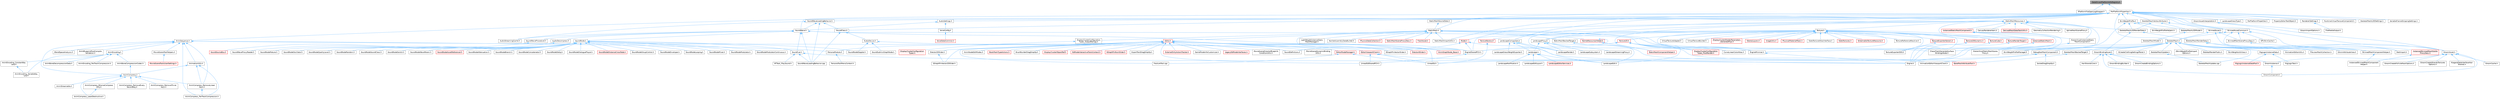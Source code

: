 digraph "DataDrivenPlatformInfoRegistry.h"
{
 // INTERACTIVE_SVG=YES
 // LATEX_PDF_SIZE
  bgcolor="transparent";
  edge [fontname=Helvetica,fontsize=10,labelfontname=Helvetica,labelfontsize=10];
  node [fontname=Helvetica,fontsize=10,shape=box,height=0.2,width=0.4];
  Node1 [id="Node000001",label="DataDrivenPlatformInfoRegistry.h",height=0.2,width=0.4,color="gray40", fillcolor="grey60", style="filled", fontcolor="black",tooltip=" "];
  Node1 -> Node2 [id="edge1_Node000001_Node000002",dir="back",color="steelblue1",style="solid",tooltip=" "];
  Node2 [id="Node000002",label="IPlatformFileOpenLogWrapper.h",height=0.2,width=0.4,color="grey40", fillcolor="white", style="filled",URL="$d2/d2f/IPlatformFileOpenLogWrapper_8h.html",tooltip=" "];
  Node1 -> Node3 [id="edge2_Node000001_Node000003",dir="back",color="steelblue1",style="solid",tooltip=" "];
  Node3 [id="Node000003",label="PerPlatformProperties.h",height=0.2,width=0.4,color="grey40", fillcolor="white", style="filled",URL="$df/d71/CoreUObject_2Public_2UObject_2PerPlatformProperties_8h.html",tooltip=" "];
  Node3 -> Node4 [id="edge3_Node000003_Node000004",dir="back",color="steelblue1",style="solid",tooltip=" "];
  Node4 [id="Node000004",label="AnimSequence.h",height=0.2,width=0.4,color="grey40", fillcolor="white", style="filled",URL="$d0/d8a/AnimSequence_8h.html",tooltip=" "];
  Node4 -> Node5 [id="edge4_Node000004_Node000005",dir="back",color="steelblue1",style="solid",tooltip=" "];
  Node5 [id="Node000005",label="AnimBlueprintPostCompile\lValidation.h",height=0.2,width=0.4,color="grey40", fillcolor="white", style="filled",URL="$de/d1b/AnimBlueprintPostCompileValidation_8h.html",tooltip=" "];
  Node4 -> Node6 [id="edge5_Node000004_Node000006",dir="back",color="steelblue1",style="solid",tooltip=" "];
  Node6 [id="Node000006",label="AnimCompress.h",height=0.2,width=0.4,color="grey40", fillcolor="white", style="filled",URL="$dd/d6d/AnimCompress_8h.html",tooltip=" "];
  Node6 -> Node7 [id="edge6_Node000006_Node000007",dir="back",color="steelblue1",style="solid",tooltip=" "];
  Node7 [id="Node000007",label="AnimCompress_BitwiseCompress\lOnly.h",height=0.2,width=0.4,color="grey40", fillcolor="white", style="filled",URL="$df/dd5/AnimCompress__BitwiseCompressOnly_8h.html",tooltip=" "];
  Node7 -> Node8 [id="edge7_Node000007_Node000008",dir="back",color="steelblue1",style="solid",tooltip=" "];
  Node8 [id="Node000008",label="AnimCompress_LeastDestructive.h",height=0.2,width=0.4,color="grey40", fillcolor="white", style="filled",URL="$da/d93/AnimCompress__LeastDestructive_8h.html",tooltip=" "];
  Node6 -> Node8 [id="edge8_Node000006_Node000008",dir="back",color="steelblue1",style="solid",tooltip=" "];
  Node6 -> Node9 [id="edge9_Node000006_Node000009",dir="back",color="steelblue1",style="solid",tooltip=" "];
  Node9 [id="Node000009",label="AnimCompress_RemoveEvery\lSecondKey.h",height=0.2,width=0.4,color="grey40", fillcolor="white", style="filled",URL="$d6/dc2/AnimCompress__RemoveEverySecondKey_8h.html",tooltip=" "];
  Node6 -> Node10 [id="edge10_Node000006_Node000010",dir="back",color="steelblue1",style="solid",tooltip=" "];
  Node10 [id="Node000010",label="AnimCompress_RemoveLinear\lKeys.h",height=0.2,width=0.4,color="grey40", fillcolor="white", style="filled",URL="$d1/d0a/AnimCompress__RemoveLinearKeys_8h.html",tooltip=" "];
  Node10 -> Node11 [id="edge11_Node000010_Node000011",dir="back",color="steelblue1",style="solid",tooltip=" "];
  Node11 [id="Node000011",label="AnimCompress_PerTrackCompression.h",height=0.2,width=0.4,color="grey40", fillcolor="white", style="filled",URL="$d1/d22/AnimCompress__PerTrackCompression_8h.html",tooltip=" "];
  Node6 -> Node12 [id="edge12_Node000006_Node000012",dir="back",color="steelblue1",style="solid",tooltip=" "];
  Node12 [id="Node000012",label="AnimCompress_RemoveTrivial\lKeys.h",height=0.2,width=0.4,color="grey40", fillcolor="white", style="filled",URL="$d0/d60/AnimCompress__RemoveTrivialKeys_8h.html",tooltip=" "];
  Node6 -> Node13 [id="edge13_Node000006_Node000013",dir="back",color="steelblue1",style="solid",tooltip=" "];
  Node13 [id="Node000013",label="AnimStreamable.h",height=0.2,width=0.4,color="grey40", fillcolor="white", style="filled",URL="$d1/d46/AnimStreamable_8h.html",tooltip=" "];
  Node4 -> Node11 [id="edge14_Node000004_Node000011",dir="back",color="steelblue1",style="solid",tooltip=" "];
  Node4 -> Node10 [id="edge15_Node000004_Node000010",dir="back",color="steelblue1",style="solid",tooltip=" "];
  Node4 -> Node14 [id="edge16_Node000004_Node000014",dir="back",color="steelblue1",style="solid",tooltip=" "];
  Node14 [id="Node000014",label="AnimEncoding.h",height=0.2,width=0.4,color="grey40", fillcolor="white", style="filled",URL="$d9/dfd/AnimEncoding_8h.html",tooltip=" "];
  Node14 -> Node15 [id="edge17_Node000014_Node000015",dir="back",color="steelblue1",style="solid",tooltip=" "];
  Node15 [id="Node000015",label="AnimBoneCompressionCodec.h",height=0.2,width=0.4,color="grey40", fillcolor="white", style="filled",URL="$dd/dc3/AnimBoneCompressionCodec_8h.html",tooltip=" "];
  Node15 -> Node6 [id="edge18_Node000015_Node000006",dir="back",color="steelblue1",style="solid",tooltip=" "];
  Node14 -> Node16 [id="edge19_Node000014_Node000016",dir="back",color="steelblue1",style="solid",tooltip=" "];
  Node16 [id="Node000016",label="AnimBoneDecompressionData.h",height=0.2,width=0.4,color="grey40", fillcolor="white", style="filled",URL="$d9/d92/AnimBoneDecompressionData_8h.html",tooltip=" "];
  Node14 -> Node17 [id="edge20_Node000014_Node000017",dir="back",color="steelblue1",style="solid",tooltip=" "];
  Node17 [id="Node000017",label="AnimEncoding_ConstantKey\lLerp.h",height=0.2,width=0.4,color="grey40", fillcolor="white", style="filled",URL="$d8/d74/AnimEncoding__ConstantKeyLerp_8h.html",tooltip=" "];
  Node17 -> Node18 [id="edge21_Node000017_Node000018",dir="back",color="steelblue1",style="solid",tooltip=" "];
  Node18 [id="Node000018",label="AnimEncoding_VariableKey\lLerp.h",height=0.2,width=0.4,color="grey40", fillcolor="white", style="filled",URL="$d7/d4b/AnimEncoding__VariableKeyLerp_8h.html",tooltip=" "];
  Node14 -> Node19 [id="edge22_Node000014_Node000019",dir="back",color="steelblue1",style="solid",tooltip=" "];
  Node19 [id="Node000019",label="AnimEncoding_PerTrackCompression.h",height=0.2,width=0.4,color="grey40", fillcolor="white", style="filled",URL="$dc/d27/AnimEncoding__PerTrackCompression_8h.html",tooltip=" "];
  Node14 -> Node18 [id="edge23_Node000014_Node000018",dir="back",color="steelblue1",style="solid",tooltip=" "];
  Node4 -> Node20 [id="edge24_Node000004_Node000020",dir="back",color="steelblue1",style="solid",tooltip=" "];
  Node20 [id="Node000020",label="AnimationUtils.h",height=0.2,width=0.4,color="grey40", fillcolor="white", style="filled",URL="$d6/db6/AnimationUtils_8h.html",tooltip=" "];
  Node20 -> Node6 [id="edge25_Node000020_Node000006",dir="back",color="steelblue1",style="solid",tooltip=" "];
  Node20 -> Node11 [id="edge26_Node000020_Node000011",dir="back",color="steelblue1",style="solid",tooltip=" "];
  Node20 -> Node10 [id="edge27_Node000020_Node000010",dir="back",color="steelblue1",style="solid",tooltip=" "];
  Node4 -> Node21 [id="edge28_Node000004_Node000021",dir="back",color="steelblue1",style="solid",tooltip=" "];
  Node21 [id="Node000021",label="BlendSpaceAnalysis.h",height=0.2,width=0.4,color="grey40", fillcolor="white", style="filled",URL="$d7/daf/BlendSpaceAnalysis_8h.html",tooltip=" "];
  Node4 -> Node22 [id="edge29_Node000004_Node000022",dir="back",color="steelblue1",style="solid",tooltip=" "];
  Node22 [id="Node000022",label="EngineSharedPCH.h",height=0.2,width=0.4,color="grey40", fillcolor="white", style="filled",URL="$dc/dbb/EngineSharedPCH_8h.html",tooltip=" "];
  Node22 -> Node23 [id="edge30_Node000022_Node000023",dir="back",color="steelblue1",style="solid",tooltip=" "];
  Node23 [id="Node000023",label="UnrealEdSharedPCH.h",height=0.2,width=0.4,color="grey40", fillcolor="white", style="filled",URL="$d1/de6/UnrealEdSharedPCH_8h.html",tooltip=" "];
  Node4 -> Node24 [id="edge31_Node000004_Node000024",dir="back",color="steelblue1",style="solid",tooltip=" "];
  Node24 [id="Node000024",label="MovieSceneToolHelpers.h",height=0.2,width=0.4,color="grey40", fillcolor="white", style="filled",URL="$d4/d0e/MovieSceneToolHelpers_8h.html",tooltip=" "];
  Node24 -> Node25 [id="edge32_Node000024_Node000025",dir="back",color="steelblue1",style="solid",tooltip=" "];
  Node25 [id="Node000025",label="MovieSceneToolsUserSettings.h",height=0.2,width=0.4,color="red", fillcolor="#FFF0F0", style="filled",URL="$d5/dab/MovieSceneToolsUserSettings_8h.html",tooltip=" "];
  Node4 -> Node29 [id="edge33_Node000004_Node000029",dir="back",color="steelblue1",style="solid",tooltip=" "];
  Node29 [id="Node000029",label="PersonaModule.h",height=0.2,width=0.4,color="grey40", fillcolor="white", style="filled",URL="$de/d74/PersonaModule_8h.html",tooltip=" "];
  Node29 -> Node30 [id="edge34_Node000029_Node000030",dir="back",color="steelblue1",style="solid",tooltip=" "];
  Node30 [id="Node000030",label="PersonaToolMenuContext.h",height=0.2,width=0.4,color="grey40", fillcolor="white", style="filled",URL="$d6/d6c/PersonaToolMenuContext_8h.html",tooltip=" "];
  Node3 -> Node31 [id="edge35_Node000003_Node000031",dir="back",color="steelblue1",style="solid",tooltip=" "];
  Node31 [id="Node000031",label="AudioSettings.h",height=0.2,width=0.4,color="grey40", fillcolor="white", style="filled",URL="$dc/dc5/AudioSettings_8h.html",tooltip=" "];
  Node31 -> Node32 [id="edge36_Node000031_Node000032",dir="back",color="steelblue1",style="solid",tooltip=" "];
  Node32 [id="Node000032",label="SoundWave.h",height=0.2,width=0.4,color="grey40", fillcolor="white", style="filled",URL="$d3/d6d/SoundWave_8h.html",tooltip=" "];
  Node32 -> Node33 [id="edge37_Node000032_Node000033",dir="back",color="steelblue1",style="solid",tooltip=" "];
  Node33 [id="Node000033",label="AudioDecompress.h",height=0.2,width=0.4,color="grey40", fillcolor="white", style="filled",URL="$d9/dfd/AudioDecompress_8h.html",tooltip=" "];
  Node33 -> Node34 [id="edge38_Node000033_Node000034",dir="back",color="steelblue1",style="solid",tooltip=" "];
  Node34 [id="Node000034",label="SoundWaveProxyReader.h",height=0.2,width=0.4,color="grey40", fillcolor="white", style="filled",URL="$d1/d23/SoundWaveProxyReader_8h.html",tooltip=" "];
  Node32 -> Node35 [id="edge39_Node000032_Node000035",dir="back",color="steelblue1",style="solid",tooltip=" "];
  Node35 [id="Node000035",label="AudioStreamingCache.h",height=0.2,width=0.4,color="grey40", fillcolor="white", style="filled",URL="$d2/dc1/AudioStreamingCache_8h.html",tooltip=" "];
  Node32 -> Node36 [id="edge40_Node000032_Node000036",dir="back",color="steelblue1",style="solid",tooltip=" "];
  Node36 [id="Node000036",label="EngineMinimal.h",height=0.2,width=0.4,color="grey40", fillcolor="white", style="filled",URL="$d0/d2c/EngineMinimal_8h.html",tooltip=" "];
  Node36 -> Node37 [id="edge41_Node000036_Node000037",dir="back",color="steelblue1",style="solid",tooltip=" "];
  Node37 [id="Node000037",label="Engine.h",height=0.2,width=0.4,color="grey40", fillcolor="white", style="filled",URL="$d1/d34/Public_2Engine_8h.html",tooltip=" "];
  Node32 -> Node22 [id="edge42_Node000032_Node000022",dir="back",color="steelblue1",style="solid",tooltip=" "];
  Node32 -> Node38 [id="edge43_Node000032_Node000038",dir="back",color="steelblue1",style="solid",tooltip=" "];
  Node38 [id="Node000038",label="SoundCue.h",height=0.2,width=0.4,color="grey40", fillcolor="white", style="filled",URL="$d8/d0b/SoundCue_8h.html",tooltip=" "];
  Node38 -> Node39 [id="edge44_Node000038_Node000039",dir="back",color="steelblue1",style="solid",tooltip=" "];
  Node39 [id="Node000039",label="BTTask_PlaySound.h",height=0.2,width=0.4,color="grey40", fillcolor="white", style="filled",URL="$d8/d54/BTTask__PlaySound_8h.html",tooltip=" "];
  Node38 -> Node37 [id="edge45_Node000038_Node000037",dir="back",color="steelblue1",style="solid",tooltip=" "];
  Node38 -> Node40 [id="edge46_Node000038_Node000040",dir="back",color="steelblue1",style="solid",tooltip=" "];
  Node40 [id="Node000040",label="SoundWaveLoadingBehavior.cpp",height=0.2,width=0.4,color="grey40", fillcolor="white", style="filled",URL="$d7/d95/SoundWaveLoadingBehavior_8cpp.html",tooltip=" "];
  Node32 -> Node41 [id="edge47_Node000032_Node000041",dir="back",color="steelblue1",style="solid",tooltip=" "];
  Node41 [id="Node000041",label="SoundNode.h",height=0.2,width=0.4,color="grey40", fillcolor="white", style="filled",URL="$da/d8b/SoundNode_8h.html",tooltip=" "];
  Node41 -> Node38 [id="edge48_Node000041_Node000038",dir="back",color="steelblue1",style="solid",tooltip=" "];
  Node41 -> Node42 [id="edge49_Node000041_Node000042",dir="back",color="steelblue1",style="solid",tooltip=" "];
  Node42 [id="Node000042",label="SoundNodeAssetReferencer.h",height=0.2,width=0.4,color="red", fillcolor="#FFF0F0", style="filled",URL="$d8/d71/SoundNodeAssetReferencer_8h.html",tooltip=" "];
  Node41 -> Node44 [id="edge50_Node000041_Node000044",dir="back",color="steelblue1",style="solid",tooltip=" "];
  Node44 [id="Node000044",label="SoundNodeAttenuation.h",height=0.2,width=0.4,color="grey40", fillcolor="white", style="filled",URL="$d0/d9d/SoundNodeAttenuation_8h.html",tooltip=" "];
  Node41 -> Node45 [id="edge51_Node000041_Node000045",dir="back",color="steelblue1",style="solid",tooltip=" "];
  Node45 [id="Node000045",label="SoundNodeBranch.h",height=0.2,width=0.4,color="grey40", fillcolor="white", style="filled",URL="$da/d79/SoundNodeBranch_8h.html",tooltip=" "];
  Node41 -> Node46 [id="edge52_Node000041_Node000046",dir="back",color="steelblue1",style="solid",tooltip=" "];
  Node46 [id="Node000046",label="SoundNodeConcatenator.h",height=0.2,width=0.4,color="grey40", fillcolor="white", style="filled",URL="$da/d65/SoundNodeConcatenator_8h.html",tooltip=" "];
  Node41 -> Node47 [id="edge53_Node000041_Node000047",dir="back",color="steelblue1",style="solid",tooltip=" "];
  Node47 [id="Node000047",label="SoundNodeDelay.h",height=0.2,width=0.4,color="grey40", fillcolor="white", style="filled",URL="$d2/d23/SoundNodeDelay_8h.html",tooltip=" "];
  Node41 -> Node48 [id="edge54_Node000041_Node000048",dir="back",color="steelblue1",style="solid",tooltip=" "];
  Node48 [id="Node000048",label="SoundNodeDialoguePlayer.h",height=0.2,width=0.4,color="grey40", fillcolor="white", style="filled",URL="$d5/dd3/SoundNodeDialoguePlayer_8h.html",tooltip=" "];
  Node41 -> Node49 [id="edge55_Node000041_Node000049",dir="back",color="steelblue1",style="solid",tooltip=" "];
  Node49 [id="Node000049",label="SoundNodeDistanceCrossFade.h",height=0.2,width=0.4,color="red", fillcolor="#FFF0F0", style="filled",URL="$df/da7/SoundNodeDistanceCrossFade_8h.html",tooltip=" "];
  Node41 -> Node51 [id="edge56_Node000041_Node000051",dir="back",color="steelblue1",style="solid",tooltip=" "];
  Node51 [id="Node000051",label="SoundNodeDoppler.h",height=0.2,width=0.4,color="grey40", fillcolor="white", style="filled",URL="$d1/d51/SoundNodeDoppler_8h.html",tooltip=" "];
  Node41 -> Node52 [id="edge57_Node000041_Node000052",dir="back",color="steelblue1",style="solid",tooltip=" "];
  Node52 [id="Node000052",label="SoundNodeEnveloper.h",height=0.2,width=0.4,color="grey40", fillcolor="white", style="filled",URL="$d8/db7/SoundNodeEnveloper_8h.html",tooltip=" "];
  Node41 -> Node53 [id="edge58_Node000041_Node000053",dir="back",color="steelblue1",style="solid",tooltip=" "];
  Node53 [id="Node000053",label="SoundNodeGroupControl.h",height=0.2,width=0.4,color="grey40", fillcolor="white", style="filled",URL="$d6/db7/SoundNodeGroupControl_8h.html",tooltip=" "];
  Node41 -> Node54 [id="edge59_Node000041_Node000054",dir="back",color="steelblue1",style="solid",tooltip=" "];
  Node54 [id="Node000054",label="SoundNodeLooping.h",height=0.2,width=0.4,color="grey40", fillcolor="white", style="filled",URL="$d5/dcc/SoundNodeLooping_8h.html",tooltip=" "];
  Node41 -> Node55 [id="edge60_Node000041_Node000055",dir="back",color="steelblue1",style="solid",tooltip=" "];
  Node55 [id="Node000055",label="SoundNodeMature.h",height=0.2,width=0.4,color="grey40", fillcolor="white", style="filled",URL="$d0/d81/SoundNodeMature_8h.html",tooltip=" "];
  Node41 -> Node56 [id="edge61_Node000041_Node000056",dir="back",color="steelblue1",style="solid",tooltip=" "];
  Node56 [id="Node000056",label="SoundNodeMixer.h",height=0.2,width=0.4,color="grey40", fillcolor="white", style="filled",URL="$d5/d94/SoundNodeMixer_8h.html",tooltip=" "];
  Node41 -> Node57 [id="edge62_Node000041_Node000057",dir="back",color="steelblue1",style="solid",tooltip=" "];
  Node57 [id="Node000057",label="SoundNodeModulator.h",height=0.2,width=0.4,color="grey40", fillcolor="white", style="filled",URL="$d6/dab/SoundNodeModulator_8h.html",tooltip=" "];
  Node41 -> Node58 [id="edge63_Node000041_Node000058",dir="back",color="steelblue1",style="solid",tooltip=" "];
  Node58 [id="Node000058",label="SoundNodeModulatorContinuous.h",height=0.2,width=0.4,color="grey40", fillcolor="white", style="filled",URL="$d4/ddb/SoundNodeModulatorContinuous_8h.html",tooltip=" "];
  Node41 -> Node59 [id="edge64_Node000041_Node000059",dir="back",color="steelblue1",style="solid",tooltip=" "];
  Node59 [id="Node000059",label="SoundNodeOscillator.h",height=0.2,width=0.4,color="grey40", fillcolor="white", style="filled",URL="$d4/d80/SoundNodeOscillator_8h.html",tooltip=" "];
  Node41 -> Node60 [id="edge65_Node000041_Node000060",dir="back",color="steelblue1",style="solid",tooltip=" "];
  Node60 [id="Node000060",label="SoundNodeQualityLevel.h",height=0.2,width=0.4,color="grey40", fillcolor="white", style="filled",URL="$db/d51/SoundNodeQualityLevel_8h.html",tooltip=" "];
  Node41 -> Node61 [id="edge66_Node000041_Node000061",dir="back",color="steelblue1",style="solid",tooltip=" "];
  Node61 [id="Node000061",label="SoundNodeRandom.h",height=0.2,width=0.4,color="grey40", fillcolor="white", style="filled",URL="$da/d39/SoundNodeRandom_8h.html",tooltip=" "];
  Node41 -> Node62 [id="edge67_Node000041_Node000062",dir="back",color="steelblue1",style="solid",tooltip=" "];
  Node62 [id="Node000062",label="SoundNodeSoundClass.h",height=0.2,width=0.4,color="grey40", fillcolor="white", style="filled",URL="$d8/dd0/SoundNodeSoundClass_8h.html",tooltip=" "];
  Node41 -> Node63 [id="edge68_Node000041_Node000063",dir="back",color="steelblue1",style="solid",tooltip=" "];
  Node63 [id="Node000063",label="SoundNodeSwitch.h",height=0.2,width=0.4,color="grey40", fillcolor="white", style="filled",URL="$d2/de4/SoundNodeSwitch_8h.html",tooltip=" "];
  Node41 -> Node64 [id="edge69_Node000041_Node000064",dir="back",color="steelblue1",style="solid",tooltip=" "];
  Node64 [id="Node000064",label="SoundNodeWaveParam.h",height=0.2,width=0.4,color="grey40", fillcolor="white", style="filled",URL="$d4/d82/SoundNodeWaveParam_8h.html",tooltip=" "];
  Node32 -> Node40 [id="edge70_Node000032_Node000040",dir="back",color="steelblue1",style="solid",tooltip=" "];
  Node32 -> Node65 [id="edge71_Node000032_Node000065",dir="back",color="steelblue1",style="solid",tooltip=" "];
  Node65 [id="Node000065",label="SoundWaveProcedural.h",height=0.2,width=0.4,color="grey40", fillcolor="white", style="filled",URL="$d8/d4f/SoundWaveProcedural_8h.html",tooltip=" "];
  Node65 -> Node66 [id="edge72_Node000065_Node000066",dir="back",color="steelblue1",style="solid",tooltip=" "];
  Node66 [id="Node000066",label="SoundSourceBus.h",height=0.2,width=0.4,color="red", fillcolor="#FFF0F0", style="filled",URL="$d3/d51/SoundSourceBus_8h.html",tooltip=" "];
  Node31 -> Node72 [id="edge73_Node000031_Node000072",dir="back",color="steelblue1",style="solid",tooltip=" "];
  Node72 [id="Node000072",label="VoiceConfig.h",height=0.2,width=0.4,color="grey40", fillcolor="white", style="filled",URL="$d4/dbb/VoiceConfig_8h.html",tooltip=" "];
  Node72 -> Node73 [id="edge74_Node000072_Node000073",dir="back",color="steelblue1",style="solid",tooltip=" "];
  Node73 [id="Node000073",label="VoiceDataCommon.h",height=0.2,width=0.4,color="red", fillcolor="#FFF0F0", style="filled",URL="$d0/d91/VoiceDataCommon_8h.html",tooltip=" "];
  Node3 -> Node75 [id="edge75_Node000003_Node000075",dir="back",color="steelblue1",style="solid",tooltip=" "];
  Node75 [id="Node000075",label="GroomAsset.h",height=0.2,width=0.4,color="grey40", fillcolor="white", style="filled",URL="$d8/df1/GroomAsset_8h.html",tooltip=" "];
  Node75 -> Node76 [id="edge76_Node000075_Node000076",dir="back",color="steelblue1",style="solid",tooltip=" "];
  Node76 [id="Node000076",label="GroomCache.h",height=0.2,width=0.4,color="grey40", fillcolor="white", style="filled",URL="$d7/d6e/GroomCache_8h.html",tooltip=" "];
  Node75 -> Node77 [id="edge77_Node000075_Node000077",dir="back",color="steelblue1",style="solid",tooltip=" "];
  Node77 [id="Node000077",label="GroomComponent.h",height=0.2,width=0.4,color="grey40", fillcolor="white", style="filled",URL="$de/d2e/GroomComponent_8h.html",tooltip=" "];
  Node75 -> Node78 [id="edge78_Node000075_Node000078",dir="back",color="steelblue1",style="solid",tooltip=" "];
  Node78 [id="Node000078",label="GroomCreateFollicleMaskOptions.h",height=0.2,width=0.4,color="grey40", fillcolor="white", style="filled",URL="$d7/d8b/GroomCreateFollicleMaskOptions_8h.html",tooltip=" "];
  Node75 -> Node79 [id="edge79_Node000075_Node000079",dir="back",color="steelblue1",style="solid",tooltip=" "];
  Node79 [id="Node000079",label="GroomCreateStrandsTextures\lOptions.h",height=0.2,width=0.4,color="grey40", fillcolor="white", style="filled",URL="$da/dfc/GroomCreateStrandsTexturesOptions_8h.html",tooltip=" "];
  Node75 -> Node80 [id="edge80_Node000075_Node000080",dir="back",color="steelblue1",style="solid",tooltip=" "];
  Node80 [id="Node000080",label="GroomInstance.h",height=0.2,width=0.4,color="grey40", fillcolor="white", style="filled",URL="$dd/d47/GroomInstance_8h.html",tooltip=" "];
  Node80 -> Node77 [id="edge81_Node000080_Node000077",dir="back",color="steelblue1",style="solid",tooltip=" "];
  Node75 -> Node81 [id="edge82_Node000075_Node000081",dir="back",color="steelblue1",style="solid",tooltip=" "];
  Node81 [id="Node000081",label="NiagaraDataInterfaceHair\lStrands.h",height=0.2,width=0.4,color="grey40", fillcolor="white", style="filled",URL="$da/dd2/NiagaraDataInterfaceHairStrands_8h.html",tooltip=" "];
  Node3 -> Node82 [id="edge83_Node000003_Node000082",dir="back",color="steelblue1",style="solid",tooltip=" "];
  Node82 [id="Node000082",label="GroomAssetInterpolation.h",height=0.2,width=0.4,color="grey40", fillcolor="white", style="filled",URL="$d7/d57/GroomAssetInterpolation_8h.html",tooltip=" "];
  Node82 -> Node75 [id="edge84_Node000082_Node000075",dir="back",color="steelblue1",style="solid",tooltip=" "];
  Node82 -> Node83 [id="edge85_Node000082_Node000083",dir="back",color="steelblue1",style="solid",tooltip=" "];
  Node83 [id="Node000083",label="GroomImportOptions.h",height=0.2,width=0.4,color="grey40", fillcolor="white", style="filled",URL="$d6/d54/GroomImportOptions_8h.html",tooltip=" "];
  Node3 -> Node84 [id="edge86_Node000003_Node000084",dir="back",color="steelblue1",style="solid",tooltip=" "];
  Node84 [id="Node000084",label="LandscapeComponent.h",height=0.2,width=0.4,color="grey40", fillcolor="white", style="filled",URL="$d4/dba/LandscapeComponent_8h.html",tooltip=" "];
  Node84 -> Node85 [id="edge87_Node000084_Node000085",dir="back",color="steelblue1",style="solid",tooltip=" "];
  Node85 [id="Node000085",label="Landscape.h",height=0.2,width=0.4,color="grey40", fillcolor="white", style="filled",URL="$d5/dd6/Landscape_8h.html",tooltip=" "];
  Node85 -> Node86 [id="edge88_Node000085_Node000086",dir="back",color="steelblue1",style="solid",tooltip=" "];
  Node86 [id="Node000086",label="LandscapeEdit.h",height=0.2,width=0.4,color="grey40", fillcolor="white", style="filled",URL="$df/d61/LandscapeEdit_8h.html",tooltip=" "];
  Node85 -> Node87 [id="edge89_Node000085_Node000087",dir="back",color="steelblue1",style="solid",tooltip=" "];
  Node87 [id="Node000087",label="LandscapeEditLayer.h",height=0.2,width=0.4,color="grey40", fillcolor="white", style="filled",URL="$d2/d34/LandscapeEditLayer_8h.html",tooltip=" "];
  Node85 -> Node88 [id="edge90_Node000085_Node000088",dir="back",color="steelblue1",style="solid",tooltip=" "];
  Node88 [id="Node000088",label="LandscapeEditorServices.h",height=0.2,width=0.4,color="red", fillcolor="#FFF0F0", style="filled",URL="$d0/de9/LandscapeEditorServices_8h.html",tooltip=" "];
  Node85 -> Node90 [id="edge91_Node000085_Node000090",dir="back",color="steelblue1",style="solid",tooltip=" "];
  Node90 [id="Node000090",label="LandscapeNotification.h",height=0.2,width=0.4,color="grey40", fillcolor="white", style="filled",URL="$d7/de3/LandscapeNotification_8h.html",tooltip=" "];
  Node84 -> Node86 [id="edge92_Node000084_Node000086",dir="back",color="steelblue1",style="solid",tooltip=" "];
  Node84 -> Node91 [id="edge93_Node000084_Node000091",dir="back",color="steelblue1",style="solid",tooltip=" "];
  Node91 [id="Node000091",label="LandscapeGrassWeightExporter.h",height=0.2,width=0.4,color="grey40", fillcolor="white", style="filled",URL="$de/d64/LandscapeGrassWeightExporter_8h.html",tooltip=" "];
  Node84 -> Node92 [id="edge94_Node000084_Node000092",dir="back",color="steelblue1",style="solid",tooltip=" "];
  Node92 [id="Node000092",label="LandscapeRender.h",height=0.2,width=0.4,color="grey40", fillcolor="white", style="filled",URL="$df/d67/LandscapeRender_8h.html",tooltip=" "];
  Node3 -> Node93 [id="edge95_Node000003_Node000093",dir="back",color="steelblue1",style="solid",tooltip=" "];
  Node93 [id="Node000093",label="LandscapeGrassType.h",height=0.2,width=0.4,color="grey40", fillcolor="white", style="filled",URL="$d9/d1b/LandscapeGrassType_8h.html",tooltip=" "];
  Node3 -> Node94 [id="edge96_Node000003_Node000094",dir="back",color="steelblue1",style="solid",tooltip=" "];
  Node94 [id="Node000094",label="LandscapeProxy.h",height=0.2,width=0.4,color="grey40", fillcolor="white", style="filled",URL="$db/dae/LandscapeProxy_8h.html",tooltip=" "];
  Node94 -> Node85 [id="edge97_Node000094_Node000085",dir="back",color="steelblue1",style="solid",tooltip=" "];
  Node94 -> Node86 [id="edge98_Node000094_Node000086",dir="back",color="steelblue1",style="solid",tooltip=" "];
  Node94 -> Node92 [id="edge99_Node000094_Node000092",dir="back",color="steelblue1",style="solid",tooltip=" "];
  Node94 -> Node95 [id="edge100_Node000094_Node000095",dir="back",color="steelblue1",style="solid",tooltip=" "];
  Node95 [id="Node000095",label="LandscapeStreamingProxy.h",height=0.2,width=0.4,color="grey40", fillcolor="white", style="filled",URL="$de/d5a/LandscapeStreamingProxy_8h.html",tooltip=" "];
  Node94 -> Node96 [id="edge101_Node000094_Node000096",dir="back",color="steelblue1",style="solid",tooltip=" "];
  Node96 [id="Node000096",label="LandscapeSubsystem.h",height=0.2,width=0.4,color="grey40", fillcolor="white", style="filled",URL="$d7/ddd/LandscapeSubsystem_8h.html",tooltip=" "];
  Node3 -> Node97 [id="edge102_Node000003_Node000097",dir="back",color="steelblue1",style="solid",tooltip=" "];
  Node97 [id="Node000097",label="PerPlatformProperties.h",height=0.2,width=0.4,color="grey40", fillcolor="white", style="filled",URL="$d3/d3c/Engine_2Public_2PerPlatformProperties_8h.html",tooltip=" "];
  Node3 -> Node98 [id="edge103_Node000003_Node000098",dir="back",color="steelblue1",style="solid",tooltip=" "];
  Node98 [id="Node000098",label="PropertyEditorTestObject.h",height=0.2,width=0.4,color="grey40", fillcolor="white", style="filled",URL="$d5/db6/PropertyEditorTestObject_8h.html",tooltip=" "];
  Node3 -> Node99 [id="edge104_Node000003_Node000099",dir="back",color="steelblue1",style="solid",tooltip=" "];
  Node99 [id="Node000099",label="RendererSettings.h",height=0.2,width=0.4,color="grey40", fillcolor="white", style="filled",URL="$d4/db4/RendererSettings_8h.html",tooltip=" "];
  Node99 -> Node100 [id="edge105_Node000099_Node000100",dir="back",color="steelblue1",style="solid",tooltip=" "];
  Node100 [id="Node000100",label="FileMediaOutput.h",height=0.2,width=0.4,color="grey40", fillcolor="white", style="filled",URL="$d8/dfb/FileMediaOutput_8h.html",tooltip=" "];
  Node3 -> Node101 [id="edge106_Node000003_Node000101",dir="back",color="steelblue1",style="solid",tooltip=" "];
  Node101 [id="Node000101",label="RuntimeVirtualTextureComponent.h",height=0.2,width=0.4,color="grey40", fillcolor="white", style="filled",URL="$d7/dcf/RuntimeVirtualTextureComponent_8h.html",tooltip=" "];
  Node3 -> Node102 [id="edge107_Node000003_Node000102",dir="back",color="steelblue1",style="solid",tooltip=" "];
  Node102 [id="Node000102",label="SkeletalMesh.h",height=0.2,width=0.4,color="grey40", fillcolor="white", style="filled",URL="$d6/de7/SkeletalMesh_8h.html",tooltip=" "];
  Node102 -> Node103 [id="edge108_Node000102_Node000103",dir="back",color="steelblue1",style="solid",tooltip=" "];
  Node103 [id="Node000103",label="AnimationEditorUtils.h",height=0.2,width=0.4,color="grey40", fillcolor="white", style="filled",URL="$df/d23/AnimationEditorUtils_8h.html",tooltip=" "];
  Node102 -> Node104 [id="edge109_Node000102_Node000104",dir="back",color="steelblue1",style="solid",tooltip=" "];
  Node104 [id="Node000104",label="ChaosFleshGenerateSurface\lBindingsNode.h",height=0.2,width=0.4,color="grey40", fillcolor="white", style="filled",URL="$db/dca/ChaosFleshGenerateSurfaceBindingsNode_8h.html",tooltip=" "];
  Node102 -> Node105 [id="edge110_Node000102_Node000105",dir="back",color="steelblue1",style="solid",tooltip=" "];
  Node105 [id="Node000105",label="DebugSkelMeshComponent.h",height=0.2,width=0.4,color="grey40", fillcolor="white", style="filled",URL="$d5/d33/DebugSkelMeshComponent_8h.html",tooltip=" "];
  Node105 -> Node106 [id="edge111_Node000105_Node000106",dir="back",color="steelblue1",style="solid",tooltip=" "];
  Node106 [id="Node000106",label="AnimationEditorViewportClient.h",height=0.2,width=0.4,color="grey40", fillcolor="white", style="filled",URL="$d1/d45/AnimationEditorViewportClient_8h.html",tooltip=" "];
  Node105 -> Node107 [id="edge112_Node000105_Node000107",dir="back",color="steelblue1",style="solid",tooltip=" "];
  Node107 [id="Node000107",label="SocketDragDropOp.h",height=0.2,width=0.4,color="grey40", fillcolor="white", style="filled",URL="$d2/d53/SocketDragDropOp_8h.html",tooltip=" "];
  Node105 -> Node108 [id="edge113_Node000105_Node000108",dir="back",color="steelblue1",style="solid",tooltip=" "];
  Node108 [id="Node000108",label="UnrealEd.h",height=0.2,width=0.4,color="grey40", fillcolor="white", style="filled",URL="$d2/d5f/UnrealEd_8h.html",tooltip=" "];
  Node102 -> Node36 [id="edge114_Node000102_Node000036",dir="back",color="steelblue1",style="solid",tooltip=" "];
  Node102 -> Node22 [id="edge115_Node000102_Node000022",dir="back",color="steelblue1",style="solid",tooltip=" "];
  Node102 -> Node75 [id="edge116_Node000102_Node000075",dir="back",color="steelblue1",style="solid",tooltip=" "];
  Node102 -> Node109 [id="edge117_Node000102_Node000109",dir="back",color="steelblue1",style="solid",tooltip=" "];
  Node109 [id="Node000109",label="GroomBindingAsset.h",height=0.2,width=0.4,color="grey40", fillcolor="white", style="filled",URL="$de/d26/GroomBindingAsset_8h.html",tooltip=" "];
  Node109 -> Node110 [id="edge118_Node000109_Node000110",dir="back",color="steelblue1",style="solid",tooltip=" "];
  Node110 [id="Node000110",label="GroomBindingBuilder.h",height=0.2,width=0.4,color="grey40", fillcolor="white", style="filled",URL="$d2/d2f/GroomBindingBuilder_8h.html",tooltip=" "];
  Node109 -> Node77 [id="edge119_Node000109_Node000077",dir="back",color="steelblue1",style="solid",tooltip=" "];
  Node109 -> Node111 [id="edge120_Node000109_Node000111",dir="back",color="steelblue1",style="solid",tooltip=" "];
  Node111 [id="Node000111",label="GroomCreateBindingOptions.h",height=0.2,width=0.4,color="grey40", fillcolor="white", style="filled",URL="$d5/dba/GroomCreateBindingOptions_8h.html",tooltip=" "];
  Node109 -> Node80 [id="edge121_Node000109_Node000080",dir="back",color="steelblue1",style="solid",tooltip=" "];
  Node109 -> Node112 [id="edge122_Node000109_Node000112",dir="back",color="steelblue1",style="solid",tooltip=" "];
  Node112 [id="Node000112",label="HairStrandsCore.h",height=0.2,width=0.4,color="grey40", fillcolor="white", style="filled",URL="$d7/def/HairStrandsCore_8h.html",tooltip=" "];
  Node102 -> Node113 [id="edge123_Node000102_Node000113",dir="back",color="steelblue1",style="solid",tooltip=" "];
  Node113 [id="Node000113",label="PreviewMeshCollection.h",height=0.2,width=0.4,color="grey40", fillcolor="white", style="filled",URL="$dc/d45/PreviewMeshCollection_8h.html",tooltip=" "];
  Node102 -> Node114 [id="edge124_Node000102_Node000114",dir="back",color="steelblue1",style="solid",tooltip=" "];
  Node114 [id="Node000114",label="RigLogicInstanceData.h",height=0.2,width=0.4,color="grey40", fillcolor="white", style="filled",URL="$d5/d38/RigLogicInstanceData_8h.html",tooltip=" "];
  Node114 -> Node115 [id="edge125_Node000114_Node000115",dir="back",color="steelblue1",style="solid",tooltip=" "];
  Node115 [id="Node000115",label="RigLogicInstanceDataPool.h",height=0.2,width=0.4,color="red", fillcolor="#FFF0F0", style="filled",URL="$d3/df0/RigLogicInstanceDataPool_8h.html",tooltip=" "];
  Node114 -> Node117 [id="edge126_Node000114_Node000117",dir="back",color="steelblue1",style="solid",tooltip=" "];
  Node117 [id="Node000117",label="RigLogicTask.h",height=0.2,width=0.4,color="grey40", fillcolor="white", style="filled",URL="$dd/de7/RigLogicTask_8h.html",tooltip=" "];
  Node102 -> Node118 [id="edge127_Node000102_Node000118",dir="back",color="steelblue1",style="solid",tooltip=" "];
  Node118 [id="Node000118",label="SAnimAttributeView.h",height=0.2,width=0.4,color="grey40", fillcolor="white", style="filled",URL="$df/d42/SAnimAttributeView_8h.html",tooltip=" "];
  Node102 -> Node119 [id="edge128_Node000102_Node000119",dir="back",color="steelblue1",style="solid",tooltip=" "];
  Node119 [id="Node000119",label="SCreateClothingSettingsPanel.h",height=0.2,width=0.4,color="grey40", fillcolor="white", style="filled",URL="$d1/d49/SCreateClothingSettingsPanel_8h.html",tooltip=" "];
  Node102 -> Node120 [id="edge129_Node000102_Node000120",dir="back",color="steelblue1",style="solid",tooltip=" "];
  Node120 [id="Node000120",label="SSkinWeightProfileImport\lOptions.h",height=0.2,width=0.4,color="grey40", fillcolor="white", style="filled",URL="$d9/d21/SSkinWeightProfileImportOptions_8h.html",tooltip=" "];
  Node102 -> Node121 [id="edge130_Node000102_Node000121",dir="back",color="steelblue1",style="solid",tooltip=" "];
  Node121 [id="Node000121",label="SkelImport.h",height=0.2,width=0.4,color="grey40", fillcolor="white", style="filled",URL="$d2/d8b/SkelImport_8h.html",tooltip=" "];
  Node102 -> Node122 [id="edge131_Node000102_Node000122",dir="back",color="steelblue1",style="solid",tooltip=" "];
  Node122 [id="Node000122",label="SkeletalMeshBackedTarget.h",height=0.2,width=0.4,color="grey40", fillcolor="white", style="filled",URL="$d7/da8/SkeletalMeshBackedTarget_8h.html",tooltip=" "];
  Node122 -> Node123 [id="edge132_Node000122_Node000123",dir="back",color="steelblue1",style="solid",tooltip=" "];
  Node123 [id="Node000123",label="BakeMeshAttributeTool.h",height=0.2,width=0.4,color="red", fillcolor="#FFF0F0", style="filled",URL="$d0/d82/BakeMeshAttributeTool_8h.html",tooltip=" "];
  Node102 -> Node128 [id="edge133_Node000102_Node000128",dir="back",color="steelblue1",style="solid",tooltip=" "];
  Node128 [id="Node000128",label="SkeletalMeshUpdate.h",height=0.2,width=0.4,color="grey40", fillcolor="white", style="filled",URL="$df/d79/SkeletalMeshUpdate_8h.html",tooltip=" "];
  Node128 -> Node129 [id="edge134_Node000128_Node000129",dir="back",color="steelblue1",style="solid",tooltip=" "];
  Node129 [id="Node000129",label="SkeletalMeshUpdate.cpp",height=0.2,width=0.4,color="grey40", fillcolor="white", style="filled",URL="$db/d45/SkeletalMeshUpdate_8cpp.html",tooltip=" "];
  Node102 -> Node130 [id="edge135_Node000102_Node000130",dir="back",color="steelblue1",style="solid",tooltip=" "];
  Node130 [id="Node000130",label="SkeletalRenderPublic.h",height=0.2,width=0.4,color="grey40", fillcolor="white", style="filled",URL="$d5/d40/SkeletalRenderPublic_8h.html",tooltip=" "];
  Node102 -> Node131 [id="edge136_Node000102_Node000131",dir="back",color="steelblue1",style="solid",tooltip=" "];
  Node131 [id="Node000131",label="SkinWeightProfileManager.h",height=0.2,width=0.4,color="grey40", fillcolor="white", style="filled",URL="$d4/d83/SkinWeightProfileManager_8h.html",tooltip=" "];
  Node102 -> Node132 [id="edge137_Node000102_Node000132",dir="back",color="steelblue1",style="solid",tooltip=" "];
  Node132 [id="Node000132",label="SkinWeightsUtilities.h",height=0.2,width=0.4,color="grey40", fillcolor="white", style="filled",URL="$d1/d40/SkinWeightsUtilities_8h.html",tooltip=" "];
  Node102 -> Node133 [id="edge138_Node000102_Node000133",dir="back",color="steelblue1",style="solid",tooltip=" "];
  Node133 [id="Node000133",label="SkinnedMeshComponentHelper.h",height=0.2,width=0.4,color="grey40", fillcolor="white", style="filled",URL="$db/d81/SkinnedMeshComponentHelper_8h.html",tooltip=" "];
  Node133 -> Node134 [id="edge139_Node000133_Node000134",dir="back",color="steelblue1",style="solid",tooltip=" "];
  Node134 [id="Node000134",label="InstancedSkinnedMeshComponent\lHelper.h",height=0.2,width=0.4,color="grey40", fillcolor="white", style="filled",URL="$d1/d86/InstancedSkinnedMeshComponentHelper_8h.html",tooltip=" "];
  Node3 -> Node135 [id="edge140_Node000003_Node000135",dir="back",color="steelblue1",style="solid",tooltip=" "];
  Node135 [id="Node000135",label="SkeletalMeshLODSettings.h",height=0.2,width=0.4,color="grey40", fillcolor="white", style="filled",URL="$de/d1b/SkeletalMeshLODSettings_8h.html",tooltip=" "];
  Node3 -> Node136 [id="edge141_Node000003_Node000136",dir="back",color="steelblue1",style="solid",tooltip=" "];
  Node136 [id="Node000136",label="SkeletalMeshVertexAttribute.h",height=0.2,width=0.4,color="grey40", fillcolor="white", style="filled",URL="$d9/d97/SkeletalMeshVertexAttribute_8h.html",tooltip=" "];
  Node136 -> Node137 [id="edge142_Node000136_Node000137",dir="back",color="steelblue1",style="solid",tooltip=" "];
  Node137 [id="Node000137",label="SkeletalMeshLODModel.h",height=0.2,width=0.4,color="grey40", fillcolor="white", style="filled",URL="$d2/d34/SkeletalMeshLODModel_8h.html",tooltip=" "];
  Node137 -> Node138 [id="edge143_Node000137_Node000138",dir="back",color="steelblue1",style="solid",tooltip=" "];
  Node138 [id="Node000138",label="SkeletalMeshModel.h",height=0.2,width=0.4,color="grey40", fillcolor="white", style="filled",URL="$d1/d2c/SkeletalMeshModel_8h.html",tooltip=" "];
  Node136 -> Node139 [id="edge144_Node000136_Node000139",dir="back",color="steelblue1",style="solid",tooltip=" "];
  Node139 [id="Node000139",label="SkeletalMeshLODRenderData.h",height=0.2,width=0.4,color="grey40", fillcolor="white", style="filled",URL="$d0/d5a/SkeletalMeshLODRenderData_8h.html",tooltip=" "];
  Node139 -> Node109 [id="edge145_Node000139_Node000109",dir="back",color="steelblue1",style="solid",tooltip=" "];
  Node139 -> Node140 [id="edge146_Node000139_Node000140",dir="back",color="steelblue1",style="solid",tooltip=" "];
  Node140 [id="Node000140",label="SkeletalMeshRenderData.h",height=0.2,width=0.4,color="grey40", fillcolor="white", style="filled",URL="$d9/d14/SkeletalMeshRenderData_8h.html",tooltip=" "];
  Node140 -> Node129 [id="edge147_Node000140_Node000129",dir="back",color="steelblue1",style="solid",tooltip=" "];
  Node140 -> Node133 [id="edge148_Node000140_Node000133",dir="back",color="steelblue1",style="solid",tooltip=" "];
  Node136 -> Node141 [id="edge149_Node000136_Node000141",dir="back",color="steelblue1",style="solid",tooltip=" "];
  Node141 [id="Node000141",label="SkinnedAssetCommon.h",height=0.2,width=0.4,color="grey40", fillcolor="white", style="filled",URL="$dc/dea/SkinnedAssetCommon_8h.html",tooltip=" "];
  Node141 -> Node142 [id="edge150_Node000141_Node000142",dir="back",color="steelblue1",style="solid",tooltip=" "];
  Node142 [id="Node000142",label="GPUSkinCache.h",height=0.2,width=0.4,color="grey40", fillcolor="white", style="filled",URL="$d0/d2d/GPUSkinCache_8h.html",tooltip=" "];
  Node141 -> Node121 [id="edge151_Node000141_Node000121",dir="back",color="steelblue1",style="solid",tooltip=" "];
  Node141 -> Node102 [id="edge152_Node000141_Node000102",dir="back",color="steelblue1",style="solid",tooltip=" "];
  Node141 -> Node133 [id="edge153_Node000141_Node000133",dir="back",color="steelblue1",style="solid",tooltip=" "];
  Node141 -> Node143 [id="edge154_Node000141_Node000143",dir="back",color="steelblue1",style="solid",tooltip=" "];
  Node143 [id="Node000143",label="SkinnedMeshSceneProxyDesc.h",height=0.2,width=0.4,color="grey40", fillcolor="white", style="filled",URL="$dd/d6b/SkinnedMeshSceneProxyDesc_8h.html",tooltip=" "];
  Node143 -> Node144 [id="edge155_Node000143_Node000144",dir="back",color="steelblue1",style="solid",tooltip=" "];
  Node144 [id="Node000144",label="InstancedSkinnedMeshScene\lProxyDesc.h",height=0.2,width=0.4,color="red", fillcolor="#FFF0F0", style="filled",URL="$d7/d6c/InstancedSkinnedMeshSceneProxyDesc_8h.html",tooltip=" "];
  Node144 -> Node134 [id="edge156_Node000144_Node000134",dir="back",color="steelblue1",style="solid",tooltip=" "];
  Node3 -> Node147 [id="edge157_Node000003_Node000147",dir="back",color="steelblue1",style="solid",tooltip=" "];
  Node147 [id="Node000147",label="SkinWeightProfile.h",height=0.2,width=0.4,color="grey40", fillcolor="white", style="filled",URL="$d9/d1f/SkinWeightProfile_8h.html",tooltip=" "];
  Node147 -> Node137 [id="edge158_Node000147_Node000137",dir="back",color="steelblue1",style="solid",tooltip=" "];
  Node147 -> Node139 [id="edge159_Node000147_Node000139",dir="back",color="steelblue1",style="solid",tooltip=" "];
  Node147 -> Node148 [id="edge160_Node000147_Node000148",dir="back",color="steelblue1",style="solid",tooltip=" "];
  Node148 [id="Node000148",label="SkinWeightProfileHelpers.h",height=0.2,width=0.4,color="grey40", fillcolor="white", style="filled",URL="$d4/d53/SkinWeightProfileHelpers_8h.html",tooltip=" "];
  Node147 -> Node131 [id="edge161_Node000147_Node000131",dir="back",color="steelblue1",style="solid",tooltip=" "];
  Node3 -> Node149 [id="edge162_Node000003_Node000149",dir="back",color="steelblue1",style="solid",tooltip=" "];
  Node149 [id="Node000149",label="SkinnedAsset.h",height=0.2,width=0.4,color="grey40", fillcolor="white", style="filled",URL="$de/d32/SkinnedAsset_8h.html",tooltip=" "];
  Node149 -> Node102 [id="edge163_Node000149_Node000102",dir="back",color="steelblue1",style="solid",tooltip=" "];
  Node149 -> Node133 [id="edge164_Node000149_Node000133",dir="back",color="steelblue1",style="solid",tooltip=" "];
  Node149 -> Node143 [id="edge165_Node000149_Node000143",dir="back",color="steelblue1",style="solid",tooltip=" "];
  Node3 -> Node141 [id="edge166_Node000003_Node000141",dir="back",color="steelblue1",style="solid",tooltip=" "];
  Node3 -> Node150 [id="edge167_Node000003_Node000150",dir="back",color="steelblue1",style="solid",tooltip=" "];
  Node150 [id="Node000150",label="SoundClass.h",height=0.2,width=0.4,color="grey40", fillcolor="white", style="filled",URL="$d0/df9/SoundClass_8h.html",tooltip=" "];
  Node150 -> Node69 [id="edge168_Node000150_Node000069",dir="back",color="steelblue1",style="solid",tooltip=" "];
  Node69 [id="Node000069",label="AudioDevice.h",height=0.2,width=0.4,color="grey40", fillcolor="white", style="filled",URL="$d7/ddb/AudioDevice_8h.html",tooltip=" "];
  Node69 -> Node70 [id="edge169_Node000069_Node000070",dir="back",color="steelblue1",style="solid",tooltip=" "];
  Node70 [id="Node000070",label="SoundDefinitions.h",height=0.2,width=0.4,color="grey40", fillcolor="white", style="filled",URL="$d4/da9/SoundDefinitions_8h.html",tooltip=" "];
  Node69 -> Node51 [id="edge170_Node000069_Node000051",dir="back",color="steelblue1",style="solid",tooltip=" "];
  Node69 -> Node71 [id="edge171_Node000069_Node000071",dir="back",color="steelblue1",style="solid",tooltip=" "];
  Node71 [id="Node000071",label="SoundSubmixGraphNode.h",height=0.2,width=0.4,color="grey40", fillcolor="white", style="filled",URL="$d5/d09/SoundSubmixGraphNode_8h.html",tooltip=" "];
  Node150 -> Node40 [id="edge172_Node000150_Node000040",dir="back",color="steelblue1",style="solid",tooltip=" "];
  Node3 -> Node32 [id="edge173_Node000003_Node000032",dir="back",color="steelblue1",style="solid",tooltip=" "];
  Node3 -> Node151 [id="edge174_Node000003_Node000151",dir="back",color="steelblue1",style="solid",tooltip=" "];
  Node151 [id="Node000151",label="SoundWaveLoadingBehavior.h",height=0.2,width=0.4,color="grey40", fillcolor="white", style="filled",URL="$db/d96/SoundWaveLoadingBehavior_8h.html",tooltip=" "];
  Node151 -> Node35 [id="edge175_Node000151_Node000035",dir="back",color="steelblue1",style="solid",tooltip=" "];
  Node151 -> Node150 [id="edge176_Node000151_Node000150",dir="back",color="steelblue1",style="solid",tooltip=" "];
  Node151 -> Node32 [id="edge177_Node000151_Node000032",dir="back",color="steelblue1",style="solid",tooltip=" "];
  Node151 -> Node40 [id="edge178_Node000151_Node000040",dir="back",color="steelblue1",style="solid",tooltip=" "];
  Node3 -> Node152 [id="edge179_Node000003_Node000152",dir="back",color="steelblue1",style="solid",tooltip=" "];
  Node152 [id="Node000152",label="StaticMesh.h",height=0.2,width=0.4,color="grey40", fillcolor="white", style="filled",URL="$dc/d8f/StaticMesh_8h.html",tooltip=" "];
  Node152 -> Node104 [id="edge180_Node000152_Node000104",dir="back",color="steelblue1",style="solid",tooltip=" "];
  Node152 -> Node153 [id="edge181_Node000152_Node000153",dir="back",color="steelblue1",style="solid",tooltip=" "];
  Node153 [id="Node000153",label="DisplayClusterConfiguration\lTypes_OutputRemap.h",height=0.2,width=0.4,color="grey40", fillcolor="white", style="filled",URL="$d9/d4f/DisplayClusterConfigurationTypes__OutputRemap_8h.html",tooltip=" "];
  Node153 -> Node154 [id="edge182_Node000153_Node000154",dir="back",color="steelblue1",style="solid",tooltip=" "];
  Node154 [id="Node000154",label="DisplayClusterConfiguration\lTypes.h",height=0.2,width=0.4,color="red", fillcolor="#FFF0F0", style="filled",URL="$d5/dc6/DisplayClusterConfigurationTypes_8h.html",tooltip=" "];
  Node152 -> Node164 [id="edge183_Node000152_Node000164",dir="back",color="steelblue1",style="solid",tooltip=" "];
  Node164 [id="Node000164",label="Editor.h",height=0.2,width=0.4,color="red", fillcolor="#FFF0F0", style="filled",URL="$de/d6e/Editor_8h.html",tooltip=" "];
  Node164 -> Node165 [id="edge184_Node000164_Node000165",dir="back",color="steelblue1",style="solid",tooltip=" "];
  Node165 [id="Node000165",label="AnimGraphNode_Base.h",height=0.2,width=0.4,color="red", fillcolor="#FFF0F0", style="filled",URL="$d0/dfb/AnimGraphNode__Base_8h.html",tooltip=" "];
  Node164 -> Node257 [id="edge185_Node000164_Node000257",dir="back",color="steelblue1",style="solid",tooltip=" "];
  Node257 [id="Node000257",label="AnimNodeEditModes.h",height=0.2,width=0.4,color="grey40", fillcolor="white", style="filled",URL="$db/dde/AnimNodeEditModes_8h.html",tooltip=" "];
  Node164 -> Node258 [id="edge186_Node000164_Node000258",dir="back",color="steelblue1",style="solid",tooltip=" "];
  Node258 [id="Node000258",label="BookMarkTypeActions.h",height=0.2,width=0.4,color="red", fillcolor="#FFF0F0", style="filled",URL="$d0/d2f/BookMarkTypeActions_8h.html",tooltip=" "];
  Node164 -> Node260 [id="edge187_Node000164_Node000260",dir="back",color="steelblue1",style="solid",tooltip=" "];
  Node260 [id="Node000260",label="BrushBuilderDragDropOp.h",height=0.2,width=0.4,color="grey40", fillcolor="white", style="filled",URL="$d9/d56/BrushBuilderDragDropOp_8h.html",tooltip=" "];
  Node164 -> Node261 [id="edge188_Node000164_Node000261",dir="back",color="steelblue1",style="solid",tooltip=" "];
  Node261 [id="Node000261",label="DisplayClusterObjectRef.h",height=0.2,width=0.4,color="red", fillcolor="#FFF0F0", style="filled",URL="$d9/d87/DisplayClusterObjectRef_8h.html",tooltip=" "];
  Node164 -> Node264 [id="edge189_Node000164_Node000264",dir="back",color="steelblue1",style="solid",tooltip=" "];
  Node264 [id="Node000264",label="EdModeInteractiveToolsContext.h",height=0.2,width=0.4,color="red", fillcolor="#FFF0F0", style="filled",URL="$d7/da4/EdModeInteractiveToolsContext_8h.html",tooltip=" "];
  Node164 -> Node267 [id="edge190_Node000164_Node000267",dir="back",color="steelblue1",style="solid",tooltip=" "];
  Node267 [id="Node000267",label="EditorModeManager.h",height=0.2,width=0.4,color="red", fillcolor="#FFF0F0", style="filled",URL="$d9/dca/EditorModeManager_8h.html",tooltip=" "];
  Node267 -> Node266 [id="edge191_Node000267_Node000266",dir="back",color="steelblue1",style="solid",tooltip=" "];
  Node266 [id="Node000266",label="FractureTool.cpp",height=0.2,width=0.4,color="grey40", fillcolor="white", style="filled",URL="$dc/d9a/FractureTool_8cpp.html",tooltip=" "];
  Node267 -> Node108 [id="edge192_Node000267_Node000108",dir="back",color="steelblue1",style="solid",tooltip=" "];
  Node164 -> Node273 [id="edge193_Node000164_Node000273",dir="back",color="steelblue1",style="solid",tooltip=" "];
  Node273 [id="Node000273",label="EditorViewportClient.h",height=0.2,width=0.4,color="red", fillcolor="#FFF0F0", style="filled",URL="$d4/d41/EditorViewportClient_8h.html",tooltip=" "];
  Node273 -> Node106 [id="edge194_Node000273_Node000106",dir="back",color="steelblue1",style="solid",tooltip=" "];
  Node273 -> Node108 [id="edge195_Node000273_Node000108",dir="back",color="steelblue1",style="solid",tooltip=" "];
  Node273 -> Node23 [id="edge196_Node000273_Node000023",dir="back",color="steelblue1",style="solid",tooltip=" "];
  Node164 -> Node292 [id="edge197_Node000164_Node000292",dir="back",color="steelblue1",style="solid",tooltip=" "];
  Node292 [id="Node000292",label="ExportTextDragDropOp.h",height=0.2,width=0.4,color="grey40", fillcolor="white", style="filled",URL="$de/d5c/ExportTextDragDropOp_8h.html",tooltip=" "];
  Node164 -> Node293 [id="edge198_Node000164_Node000293",dir="back",color="steelblue1",style="solid",tooltip=" "];
  Node293 [id="Node000293",label="ExternalDirtyActorsTracker.h",height=0.2,width=0.4,color="red", fillcolor="#FFF0F0", style="filled",URL="$db/d89/ExternalDirtyActorsTracker_8h.html",tooltip=" "];
  Node164 -> Node266 [id="edge199_Node000164_Node000266",dir="back",color="steelblue1",style="solid",tooltip=" "];
  Node164 -> Node312 [id="edge200_Node000164_Node000312",dir="back",color="steelblue1",style="solid",tooltip=" "];
  Node312 [id="Node000312",label="GameModeInfoCustomizer.h",height=0.2,width=0.4,color="grey40", fillcolor="white", style="filled",URL="$d5/df3/GameModeInfoCustomizer_8h.html",tooltip=" "];
  Node164 -> Node313 [id="edge201_Node000164_Node000313",dir="back",color="steelblue1",style="solid",tooltip=" "];
  Node313 [id="Node000313",label="LegacyEdModeInterfaces.h",height=0.2,width=0.4,color="red", fillcolor="#FFF0F0", style="filled",URL="$da/d0a/LegacyEdModeInterfaces_8h.html",tooltip=" "];
  Node164 -> Node320 [id="edge202_Node000164_Node000320",dir="back",color="steelblue1",style="solid",tooltip=" "];
  Node320 [id="Node000320",label="MovieSceneDirectorBlueprint\lConditionUtils.h",height=0.2,width=0.4,color="grey40", fillcolor="white", style="filled",URL="$d4/d8a/MovieSceneDirectorBlueprintConditionUtils_8h.html",tooltip=" "];
  Node164 -> Node321 [id="edge203_Node000164_Node000321",dir="back",color="steelblue1",style="solid",tooltip=" "];
  Node321 [id="Node000321",label="MovieSceneDynamicBinding\lUtils.h",height=0.2,width=0.4,color="grey40", fillcolor="white", style="filled",URL="$df/dce/MovieSceneDynamicBindingUtils_8h.html",tooltip=" "];
  Node164 -> Node29 [id="edge204_Node000164_Node000029",dir="back",color="steelblue1",style="solid",tooltip=" "];
  Node164 -> Node322 [id="edge205_Node000164_Node000322",dir="back",color="steelblue1",style="solid",tooltip=" "];
  Node322 [id="Node000322",label="SGraphPinNumSlider.h",height=0.2,width=0.4,color="red", fillcolor="#FFF0F0", style="filled",URL="$d5/d00/SGraphPinNumSlider_8h.html",tooltip=" "];
  Node164 -> Node324 [id="edge206_Node000164_Node000324",dir="back",color="steelblue1",style="solid",tooltip=" "];
  Node324 [id="Node000324",label="SGraphPinVector2DSlider.h",height=0.2,width=0.4,color="grey40", fillcolor="white", style="filled",URL="$d7/d05/SGraphPinVector2DSlider_8h.html",tooltip=" "];
  Node164 -> Node325 [id="edge207_Node000164_Node000325",dir="back",color="steelblue1",style="solid",tooltip=" "];
  Node325 [id="Node000325",label="SGraphPinVectorSlider.h",height=0.2,width=0.4,color="grey40", fillcolor="white", style="filled",URL="$dc/d38/SGraphPinVectorSlider_8h.html",tooltip=" "];
  Node164 -> Node326 [id="edge208_Node000164_Node000326",dir="back",color="steelblue1",style="solid",tooltip=" "];
  Node326 [id="Node000326",label="SVector2DSlider.h",height=0.2,width=0.4,color="grey40", fillcolor="white", style="filled",URL="$de/d67/SVector2DSlider_8h.html",tooltip=" "];
  Node326 -> Node324 [id="edge209_Node000326_Node000324",dir="back",color="steelblue1",style="solid",tooltip=" "];
  Node164 -> Node327 [id="edge210_Node000164_Node000327",dir="back",color="steelblue1",style="solid",tooltip=" "];
  Node327 [id="Node000327",label="SVector4Slider.h",height=0.2,width=0.4,color="red", fillcolor="#FFF0F0", style="filled",URL="$d4/dec/SVector4Slider_8h.html",tooltip=" "];
  Node164 -> Node108 [id="edge211_Node000164_Node000108",dir="back",color="steelblue1",style="solid",tooltip=" "];
  Node164 -> Node23 [id="edge212_Node000164_Node000023",dir="back",color="steelblue1",style="solid",tooltip=" "];
  Node152 -> Node36 [id="edge213_Node000152_Node000036",dir="back",color="steelblue1",style="solid",tooltip=" "];
  Node152 -> Node22 [id="edge214_Node000152_Node000022",dir="back",color="steelblue1",style="solid",tooltip=" "];
  Node152 -> Node390 [id="edge215_Node000152_Node000390",dir="back",color="steelblue1",style="solid",tooltip=" "];
  Node390 [id="Node000390",label="FleshAsset.h",height=0.2,width=0.4,color="red", fillcolor="#FFF0F0", style="filled",URL="$d7/d5c/FleshAsset_8h.html",tooltip=" "];
  Node152 -> Node398 [id="edge216_Node000152_Node000398",dir="back",color="steelblue1",style="solid",tooltip=" "];
  Node398 [id="Node000398",label="InstancedStaticMesh.h",height=0.2,width=0.4,color="red", fillcolor="#FFF0F0", style="filled",URL="$dd/d89/InstancedStaticMesh_8h.html",tooltip=" "];
  Node398 -> Node399 [id="edge217_Node000398_Node000399",dir="back",color="steelblue1",style="solid",tooltip=" "];
  Node399 [id="Node000399",label="HierarchicalStaticMeshScene\lProxy.h",height=0.2,width=0.4,color="grey40", fillcolor="white", style="filled",URL="$d3/d4d/HierarchicalStaticMeshSceneProxy_8h.html",tooltip=" "];
  Node152 -> Node402 [id="edge218_Node000152_Node000402",dir="back",color="steelblue1",style="solid",tooltip=" "];
  Node402 [id="Node000402",label="LightWeightInstanceStatic\lMeshManager.h",height=0.2,width=0.4,color="grey40", fillcolor="white", style="filled",URL="$d4/d75/LightWeightInstanceStaticMeshManager_8h.html",tooltip=" "];
  Node152 -> Node403 [id="edge219_Node000152_Node000403",dir="back",color="steelblue1",style="solid",tooltip=" "];
  Node403 [id="Node000403",label="NaniteAssemblyDataBuilder.h",height=0.2,width=0.4,color="grey40", fillcolor="white", style="filled",URL="$d4/d5c/NaniteAssemblyDataBuilder_8h.html",tooltip=" "];
  Node152 -> Node404 [id="edge220_Node000152_Node000404",dir="back",color="steelblue1",style="solid",tooltip=" "];
  Node404 [id="Node000404",label="NaniteResourcesHelper.h",height=0.2,width=0.4,color="red", fillcolor="#FFF0F0", style="filled",URL="$dc/d48/NaniteResourcesHelper_8h.html",tooltip=" "];
  Node404 -> Node404 [id="edge221_Node000404_Node000404",dir="back",color="steelblue1",style="solid",tooltip=" "];
  Node404 -> Node405 [id="edge222_Node000404_Node000405",dir="back",color="steelblue1",style="solid",tooltip=" "];
  Node405 [id="Node000405",label="StaticMeshComponentHelper.h",height=0.2,width=0.4,color="red", fillcolor="#FFF0F0", style="filled",URL="$dc/dc1/StaticMeshComponentHelper_8h.html",tooltip=" "];
  Node152 -> Node406 [id="edge223_Node000152_Node000406",dir="back",color="steelblue1",style="solid",tooltip=" "];
  Node406 [id="Node000406",label="PhysicsDataCollection.h",height=0.2,width=0.4,color="red", fillcolor="#FFF0F0", style="filled",URL="$d0/de2/PhysicsDataCollection_8h.html",tooltip=" "];
  Node152 -> Node408 [id="edge224_Node000152_Node000408",dir="back",color="steelblue1",style="solid",tooltip=" "];
  Node408 [id="Node000408",label="StaticMeshBackedTarget.h",height=0.2,width=0.4,color="grey40", fillcolor="white", style="filled",URL="$db/d72/StaticMeshBackedTarget_8h.html",tooltip=" "];
  Node408 -> Node123 [id="edge225_Node000408_Node000123",dir="back",color="steelblue1",style="solid",tooltip=" "];
  Node152 -> Node409 [id="edge226_Node000152_Node000409",dir="back",color="steelblue1",style="solid",tooltip=" "];
  Node409 [id="Node000409",label="StaticMeshImportUtils.h",height=0.2,width=0.4,color="grey40", fillcolor="white", style="filled",URL="$df/db9/StaticMeshImportUtils_8h.html",tooltip=" "];
  Node152 -> Node410 [id="edge227_Node000152_Node000410",dir="back",color="steelblue1",style="solid",tooltip=" "];
  Node410 [id="Node000410",label="StaticMeshSceneProxyDesc.h",height=0.2,width=0.4,color="red", fillcolor="#FFF0F0", style="filled",URL="$d0/d31/StaticMeshSceneProxyDesc_8h.html",tooltip=" "];
  Node3 -> Node409 [id="edge228_Node000003_Node000409",dir="back",color="steelblue1",style="solid",tooltip=" "];
  Node3 -> Node412 [id="edge229_Node000003_Node000412",dir="back",color="steelblue1",style="solid",tooltip=" "];
  Node412 [id="Node000412",label="StaticMeshResources.h",height=0.2,width=0.4,color="grey40", fillcolor="white", style="filled",URL="$d0/db7/StaticMeshResources_8h.html",tooltip=" "];
  Node412 -> Node413 [id="edge230_Node000412_Node000413",dir="back",color="steelblue1",style="solid",tooltip=" "];
  Node413 [id="Node000413",label="CanvasRendererItem.h",height=0.2,width=0.4,color="grey40", fillcolor="white", style="filled",URL="$d7/d93/CanvasRendererItem_8h.html",tooltip=" "];
  Node412 -> Node414 [id="edge231_Node000412_Node000414",dir="back",color="steelblue1",style="solid",tooltip=" "];
  Node414 [id="Node000414",label="DerivedMeshDataTaskUtils.h",height=0.2,width=0.4,color="red", fillcolor="#FFF0F0", style="filled",URL="$d2/d98/DerivedMeshDataTaskUtils_8h.html",tooltip=" "];
  Node412 -> Node484 [id="edge232_Node000412_Node000484",dir="back",color="steelblue1",style="solid",tooltip=" "];
  Node484 [id="Node000484",label="GeometryCollectionRendering.h",height=0.2,width=0.4,color="grey40", fillcolor="white", style="filled",URL="$dc/d68/GeometryCollectionRendering_8h.html",tooltip=" "];
  Node412 -> Node485 [id="edge233_Node000412_Node000485",dir="back",color="steelblue1",style="solid",tooltip=" "];
  Node485 [id="Node000485",label="HierarchicalInstancedStatic\lMeshComponent.h",height=0.2,width=0.4,color="grey40", fillcolor="white", style="filled",URL="$d3/ddb/HierarchicalInstancedStaticMeshComponent_8h.html",tooltip=" "];
  Node485 -> Node399 [id="edge234_Node000485_Node000399",dir="back",color="steelblue1",style="solid",tooltip=" "];
  Node412 -> Node399 [id="edge235_Node000412_Node000399",dir="back",color="steelblue1",style="solid",tooltip=" "];
  Node412 -> Node398 [id="edge236_Node000412_Node000398",dir="back",color="steelblue1",style="solid",tooltip=" "];
  Node412 -> Node486 [id="edge237_Node000412_Node000486",dir="back",color="steelblue1",style="solid",tooltip=" "];
  Node486 [id="Node000486",label="InstancedStaticMeshComponent.h",height=0.2,width=0.4,color="red", fillcolor="#FFF0F0", style="filled",URL="$d8/d5d/InstancedStaticMeshComponent_8h.html",tooltip=" "];
  Node486 -> Node37 [id="edge238_Node000486_Node000037",dir="back",color="steelblue1",style="solid",tooltip=" "];
  Node486 -> Node485 [id="edge239_Node000486_Node000485",dir="back",color="steelblue1",style="solid",tooltip=" "];
  Node486 -> Node399 [id="edge240_Node000486_Node000399",dir="back",color="steelblue1",style="solid",tooltip=" "];
  Node486 -> Node398 [id="edge241_Node000486_Node000398",dir="back",color="steelblue1",style="solid",tooltip=" "];
  Node412 -> Node92 [id="edge242_Node000412_Node000092",dir="back",color="steelblue1",style="solid",tooltip=" "];
  Node412 -> Node492 [id="edge243_Node000412_Node000492",dir="back",color="steelblue1",style="solid",tooltip=" "];
  Node492 [id="Node000492",label="Model.h",height=0.2,width=0.4,color="red", fillcolor="#FFF0F0", style="filled",URL="$dd/d63/Public_2Model_8h.html",tooltip=" "];
  Node492 -> Node37 [id="edge244_Node000492_Node000037",dir="back",color="steelblue1",style="solid",tooltip=" "];
  Node492 -> Node22 [id="edge245_Node000492_Node000022",dir="back",color="steelblue1",style="solid",tooltip=" "];
  Node492 -> Node70 [id="edge246_Node000492_Node000070",dir="back",color="steelblue1",style="solid",tooltip=" "];
  Node412 -> Node139 [id="edge247_Node000412_Node000139",dir="back",color="steelblue1",style="solid",tooltip=" "];
  Node412 -> Node495 [id="edge248_Node000412_Node000495",dir="back",color="steelblue1",style="solid",tooltip=" "];
  Node495 [id="Node000495",label="SplineMeshSceneProxy.h",height=0.2,width=0.4,color="grey40", fillcolor="white", style="filled",URL="$dd/dcb/SplineMeshSceneProxy_8h.html",tooltip=" "];
  Node412 -> Node405 [id="edge249_Node000412_Node000405",dir="back",color="steelblue1",style="solid",tooltip=" "];
  Node3 -> Node496 [id="edge250_Node000003_Node000496",dir="back",color="steelblue1",style="solid",tooltip=" "];
  Node496 [id="Node000496",label="StaticMeshSourceData.h",height=0.2,width=0.4,color="grey40", fillcolor="white", style="filled",URL="$d5/dda/StaticMeshSourceData_8h.html",tooltip=" "];
  Node496 -> Node152 [id="edge251_Node000496_Node000152",dir="back",color="steelblue1",style="solid",tooltip=" "];
  Node3 -> Node497 [id="edge252_Node000003_Node000497",dir="back",color="steelblue1",style="solid",tooltip=" "];
  Node497 [id="Node000497",label="Texture.h",height=0.2,width=0.4,color="grey40", fillcolor="white", style="filled",URL="$d9/dbf/Texture_8h.html",tooltip=" "];
  Node497 -> Node498 [id="edge253_Node000497_Node000498",dir="back",color="steelblue1",style="solid",tooltip=" "];
  Node498 [id="Node000498",label="CurveLinearColorAtlas.h",height=0.2,width=0.4,color="grey40", fillcolor="white", style="filled",URL="$dd/d63/CurveLinearColorAtlas_8h.html",tooltip=" "];
  Node497 -> Node499 [id="edge254_Node000497_Node000499",dir="back",color="steelblue1",style="solid",tooltip=" "];
  Node499 [id="Node000499",label="DisplayClusterConfiguration\lTypes_PostRender.h",height=0.2,width=0.4,color="red", fillcolor="#FFF0F0", style="filled",URL="$d1/d0d/DisplayClusterConfigurationTypes__PostRender_8h.html",tooltip=" "];
  Node497 -> Node503 [id="edge255_Node000497_Node000503",dir="back",color="steelblue1",style="solid",tooltip=" "];
  Node503 [id="Node000503",label="DisplayClusterShaderParameters\l_GenerateMips.h",height=0.2,width=0.4,color="red", fillcolor="#FFF0F0", style="filled",URL="$dc/dec/DisplayClusterShaderParameters__GenerateMips_8h.html",tooltip=" "];
  Node497 -> Node37 [id="edge256_Node000497_Node000037",dir="back",color="steelblue1",style="solid",tooltip=" "];
  Node497 -> Node22 [id="edge257_Node000497_Node000022",dir="back",color="steelblue1",style="solid",tooltip=" "];
  Node497 -> Node510 [id="edge258_Node000497_Node000510",dir="back",color="steelblue1",style="solid",tooltip=" "];
  Node510 [id="Node000510",label="IStereoLayers.h",height=0.2,width=0.4,color="red", fillcolor="#FFF0F0", style="filled",URL="$dd/d40/IStereoLayers_8h.html",tooltip=" "];
  Node497 -> Node512 [id="edge259_Node000497_Node000512",dir="back",color="steelblue1",style="solid",tooltip=" "];
  Node512 [id="Node000512",label="ImageUtils.h",height=0.2,width=0.4,color="red", fillcolor="#FFF0F0", style="filled",URL="$d7/dc9/ImageUtils_8h.html",tooltip=" "];
  Node497 -> Node94 [id="edge260_Node000497_Node000094",dir="back",color="steelblue1",style="solid",tooltip=" "];
  Node497 -> Node514 [id="edge261_Node000497_Node000514",dir="back",color="steelblue1",style="solid",tooltip=" "];
  Node514 [id="Node000514",label="PhysicalMaterialMask.h",height=0.2,width=0.4,color="red", fillcolor="#FFF0F0", style="filled",URL="$da/df8/PhysicalMaterialMask_8h.html",tooltip=" "];
  Node497 -> Node516 [id="edge262_Node000497_Node000516",dir="back",color="steelblue1",style="solid",tooltip=" "];
  Node516 [id="Node000516",label="SlateTextureAtlasInterface.h",height=0.2,width=0.4,color="grey40", fillcolor="white", style="filled",URL="$d0/d3a/SlateTextureAtlasInterface_8h.html",tooltip=" "];
  Node497 -> Node517 [id="edge263_Node000497_Node000517",dir="back",color="steelblue1",style="solid",tooltip=" "];
  Node517 [id="Node000517",label="SlateTextures.h",height=0.2,width=0.4,color="red", fillcolor="#FFF0F0", style="filled",URL="$df/d06/SlateTextures_8h.html",tooltip=" "];
  Node497 -> Node518 [id="edge264_Node000497_Node000518",dir="back",color="steelblue1",style="solid",tooltip=" "];
  Node518 [id="Node000518",label="StreamableTextureResource.h",height=0.2,width=0.4,color="red", fillcolor="#FFF0F0", style="filled",URL="$dd/d72/StreamableTextureResource_8h.html",tooltip=" "];
  Node497 -> Node520 [id="edge265_Node000497_Node000520",dir="back",color="steelblue1",style="solid",tooltip=" "];
  Node520 [id="Node000520",label="Texture2D.h",height=0.2,width=0.4,color="red", fillcolor="#FFF0F0", style="filled",URL="$d5/d6f/Texture2D_8h.html",tooltip=" "];
  Node520 -> Node123 [id="edge266_Node000520_Node000123",dir="back",color="steelblue1",style="solid",tooltip=" "];
  Node520 -> Node498 [id="edge267_Node000520_Node000498",dir="back",color="steelblue1",style="solid",tooltip=" "];
  Node520 -> Node499 [id="edge268_Node000520_Node000499",dir="back",color="steelblue1",style="solid",tooltip=" "];
  Node520 -> Node36 [id="edge269_Node000520_Node000036",dir="back",color="steelblue1",style="solid",tooltip=" "];
  Node520 -> Node22 [id="edge270_Node000520_Node000022",dir="back",color="steelblue1",style="solid",tooltip=" "];
  Node520 -> Node86 [id="edge271_Node000520_Node000086",dir="back",color="steelblue1",style="solid",tooltip=" "];
  Node497 -> Node544 [id="edge272_Node000497_Node000544",dir="back",color="steelblue1",style="solid",tooltip=" "];
  Node544 [id="Node000544",label="Texture2DDynamic.h",height=0.2,width=0.4,color="red", fillcolor="#FFF0F0", style="filled",URL="$db/da2/Texture2DDynamic_8h.html",tooltip=" "];
  Node544 -> Node37 [id="edge273_Node000544_Node000037",dir="back",color="steelblue1",style="solid",tooltip=" "];
  Node497 -> Node549 [id="edge274_Node000497_Node000549",dir="back",color="steelblue1",style="solid",tooltip=" "];
  Node549 [id="Node000549",label="TextureCube.h",height=0.2,width=0.4,color="red", fillcolor="#FFF0F0", style="filled",URL="$d2/d5c/TextureCube_8h.html",tooltip=" "];
  Node549 -> Node37 [id="edge275_Node000549_Node000037",dir="back",color="steelblue1",style="solid",tooltip=" "];
  Node497 -> Node551 [id="edge276_Node000497_Node000551",dir="back",color="steelblue1",style="solid",tooltip=" "];
  Node551 [id="Node000551",label="TextureExporterDDS.h",height=0.2,width=0.4,color="grey40", fillcolor="white", style="filled",URL="$de/df9/TextureExporterDDS_8h.html",tooltip=" "];
  Node497 -> Node552 [id="edge277_Node000497_Node000552",dir="back",color="steelblue1",style="solid",tooltip=" "];
  Node552 [id="Node000552",label="TextureExporterGeneric.h",height=0.2,width=0.4,color="red", fillcolor="#FFF0F0", style="filled",URL="$df/d87/TextureExporterGeneric_8h.html",tooltip=" "];
  Node552 -> Node551 [id="edge278_Node000552_Node000551",dir="back",color="steelblue1",style="solid",tooltip=" "];
  Node497 -> Node558 [id="edge279_Node000497_Node000558",dir="back",color="steelblue1",style="solid",tooltip=" "];
  Node558 [id="Node000558",label="TextureFactory.h",height=0.2,width=0.4,color="red", fillcolor="#FFF0F0", style="filled",URL="$d2/d8e/TextureFactory_8h.html",tooltip=" "];
  Node558 -> Node108 [id="edge280_Node000558_Node000108",dir="back",color="steelblue1",style="solid",tooltip=" "];
  Node497 -> Node561 [id="edge281_Node000497_Node000561",dir="back",color="steelblue1",style="solid",tooltip=" "];
  Node561 [id="Node000561",label="TextureReferenceResolver.h",height=0.2,width=0.4,color="grey40", fillcolor="white", style="filled",URL="$db/d3c/TextureReferenceResolver_8h.html",tooltip=" "];
  Node497 -> Node562 [id="edge282_Node000497_Node000562",dir="back",color="steelblue1",style="solid",tooltip=" "];
  Node562 [id="Node000562",label="TextureRenderTarget.h",height=0.2,width=0.4,color="red", fillcolor="#FFF0F0", style="filled",URL="$d0/df6/TextureRenderTarget_8h.html",tooltip=" "];
  Node562 -> Node37 [id="edge283_Node000562_Node000037",dir="back",color="steelblue1",style="solid",tooltip=" "];
  Node497 -> Node572 [id="edge284_Node000497_Node000572",dir="back",color="steelblue1",style="solid",tooltip=" "];
  Node572 [id="Node000572",label="VirtualTextureAdapter.h",height=0.2,width=0.4,color="grey40", fillcolor="white", style="filled",URL="$dd/d62/VirtualTextureAdapter_8h.html",tooltip=" "];
  Node497 -> Node573 [id="edge285_Node000497_Node000573",dir="back",color="steelblue1",style="solid",tooltip=" "];
  Node573 [id="Node000573",label="VirtualTextureBuilder.h",height=0.2,width=0.4,color="grey40", fillcolor="white", style="filled",URL="$d2/de2/VirtualTextureBuilder_8h.html",tooltip=" "];
  Node3 -> Node574 [id="edge286_Node000003_Node000574",dir="back",color="steelblue1",style="solid",tooltip=" "];
  Node574 [id="Node000574",label="VariableFrameStrippingSettings.h",height=0.2,width=0.4,color="grey40", fillcolor="white", style="filled",URL="$d1/d44/VariableFrameStrippingSettings_8h.html",tooltip=" "];
}

